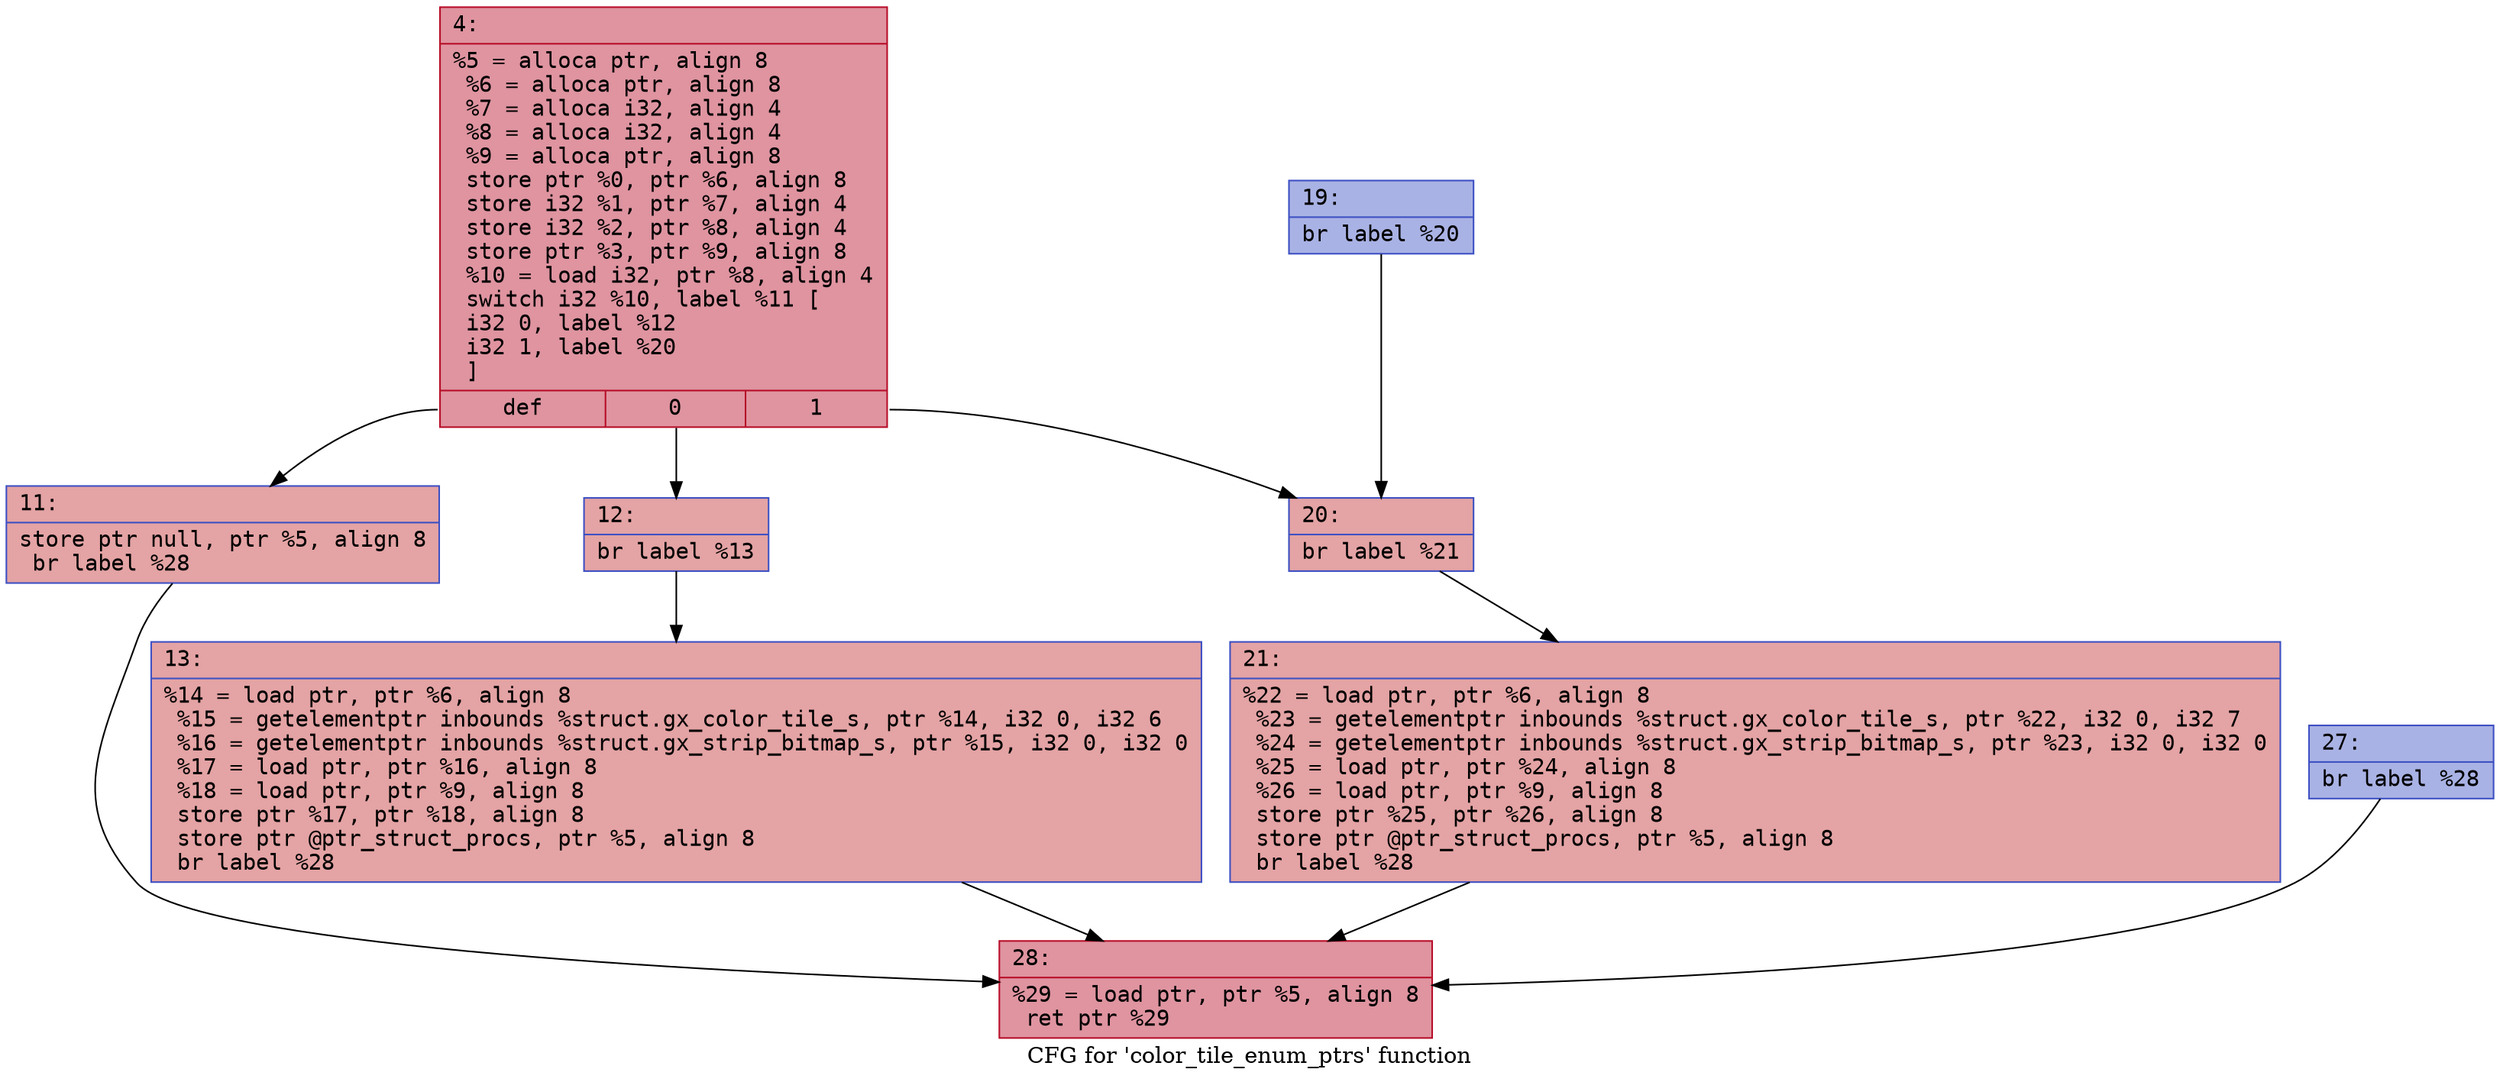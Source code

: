 digraph "CFG for 'color_tile_enum_ptrs' function" {
	label="CFG for 'color_tile_enum_ptrs' function";

	Node0x600002d21c20 [shape=record,color="#b70d28ff", style=filled, fillcolor="#b70d2870" fontname="Courier",label="{4:\l|  %5 = alloca ptr, align 8\l  %6 = alloca ptr, align 8\l  %7 = alloca i32, align 4\l  %8 = alloca i32, align 4\l  %9 = alloca ptr, align 8\l  store ptr %0, ptr %6, align 8\l  store i32 %1, ptr %7, align 4\l  store i32 %2, ptr %8, align 4\l  store ptr %3, ptr %9, align 8\l  %10 = load i32, ptr %8, align 4\l  switch i32 %10, label %11 [\l    i32 0, label %12\l    i32 1, label %20\l  ]\l|{<s0>def|<s1>0|<s2>1}}"];
	Node0x600002d21c20:s0 -> Node0x600002d21c70[tooltip="4 -> 11\nProbability 33.33%" ];
	Node0x600002d21c20:s1 -> Node0x600002d21cc0[tooltip="4 -> 12\nProbability 33.33%" ];
	Node0x600002d21c20:s2 -> Node0x600002d21db0[tooltip="4 -> 20\nProbability 33.33%" ];
	Node0x600002d21c70 [shape=record,color="#3d50c3ff", style=filled, fillcolor="#c32e3170" fontname="Courier",label="{11:\l|  store ptr null, ptr %5, align 8\l  br label %28\l}"];
	Node0x600002d21c70 -> Node0x600002d21ea0[tooltip="11 -> 28\nProbability 100.00%" ];
	Node0x600002d21cc0 [shape=record,color="#3d50c3ff", style=filled, fillcolor="#c32e3170" fontname="Courier",label="{12:\l|  br label %13\l}"];
	Node0x600002d21cc0 -> Node0x600002d21d10[tooltip="12 -> 13\nProbability 100.00%" ];
	Node0x600002d21d10 [shape=record,color="#3d50c3ff", style=filled, fillcolor="#c32e3170" fontname="Courier",label="{13:\l|  %14 = load ptr, ptr %6, align 8\l  %15 = getelementptr inbounds %struct.gx_color_tile_s, ptr %14, i32 0, i32 6\l  %16 = getelementptr inbounds %struct.gx_strip_bitmap_s, ptr %15, i32 0, i32 0\l  %17 = load ptr, ptr %16, align 8\l  %18 = load ptr, ptr %9, align 8\l  store ptr %17, ptr %18, align 8\l  store ptr @ptr_struct_procs, ptr %5, align 8\l  br label %28\l}"];
	Node0x600002d21d10 -> Node0x600002d21ea0[tooltip="13 -> 28\nProbability 100.00%" ];
	Node0x600002d21d60 [shape=record,color="#3d50c3ff", style=filled, fillcolor="#3d50c370" fontname="Courier",label="{19:\l|  br label %20\l}"];
	Node0x600002d21d60 -> Node0x600002d21db0[tooltip="19 -> 20\nProbability 100.00%" ];
	Node0x600002d21db0 [shape=record,color="#3d50c3ff", style=filled, fillcolor="#c32e3170" fontname="Courier",label="{20:\l|  br label %21\l}"];
	Node0x600002d21db0 -> Node0x600002d21e00[tooltip="20 -> 21\nProbability 100.00%" ];
	Node0x600002d21e00 [shape=record,color="#3d50c3ff", style=filled, fillcolor="#c32e3170" fontname="Courier",label="{21:\l|  %22 = load ptr, ptr %6, align 8\l  %23 = getelementptr inbounds %struct.gx_color_tile_s, ptr %22, i32 0, i32 7\l  %24 = getelementptr inbounds %struct.gx_strip_bitmap_s, ptr %23, i32 0, i32 0\l  %25 = load ptr, ptr %24, align 8\l  %26 = load ptr, ptr %9, align 8\l  store ptr %25, ptr %26, align 8\l  store ptr @ptr_struct_procs, ptr %5, align 8\l  br label %28\l}"];
	Node0x600002d21e00 -> Node0x600002d21ea0[tooltip="21 -> 28\nProbability 100.00%" ];
	Node0x600002d21e50 [shape=record,color="#3d50c3ff", style=filled, fillcolor="#3d50c370" fontname="Courier",label="{27:\l|  br label %28\l}"];
	Node0x600002d21e50 -> Node0x600002d21ea0[tooltip="27 -> 28\nProbability 100.00%" ];
	Node0x600002d21ea0 [shape=record,color="#b70d28ff", style=filled, fillcolor="#b70d2870" fontname="Courier",label="{28:\l|  %29 = load ptr, ptr %5, align 8\l  ret ptr %29\l}"];
}
